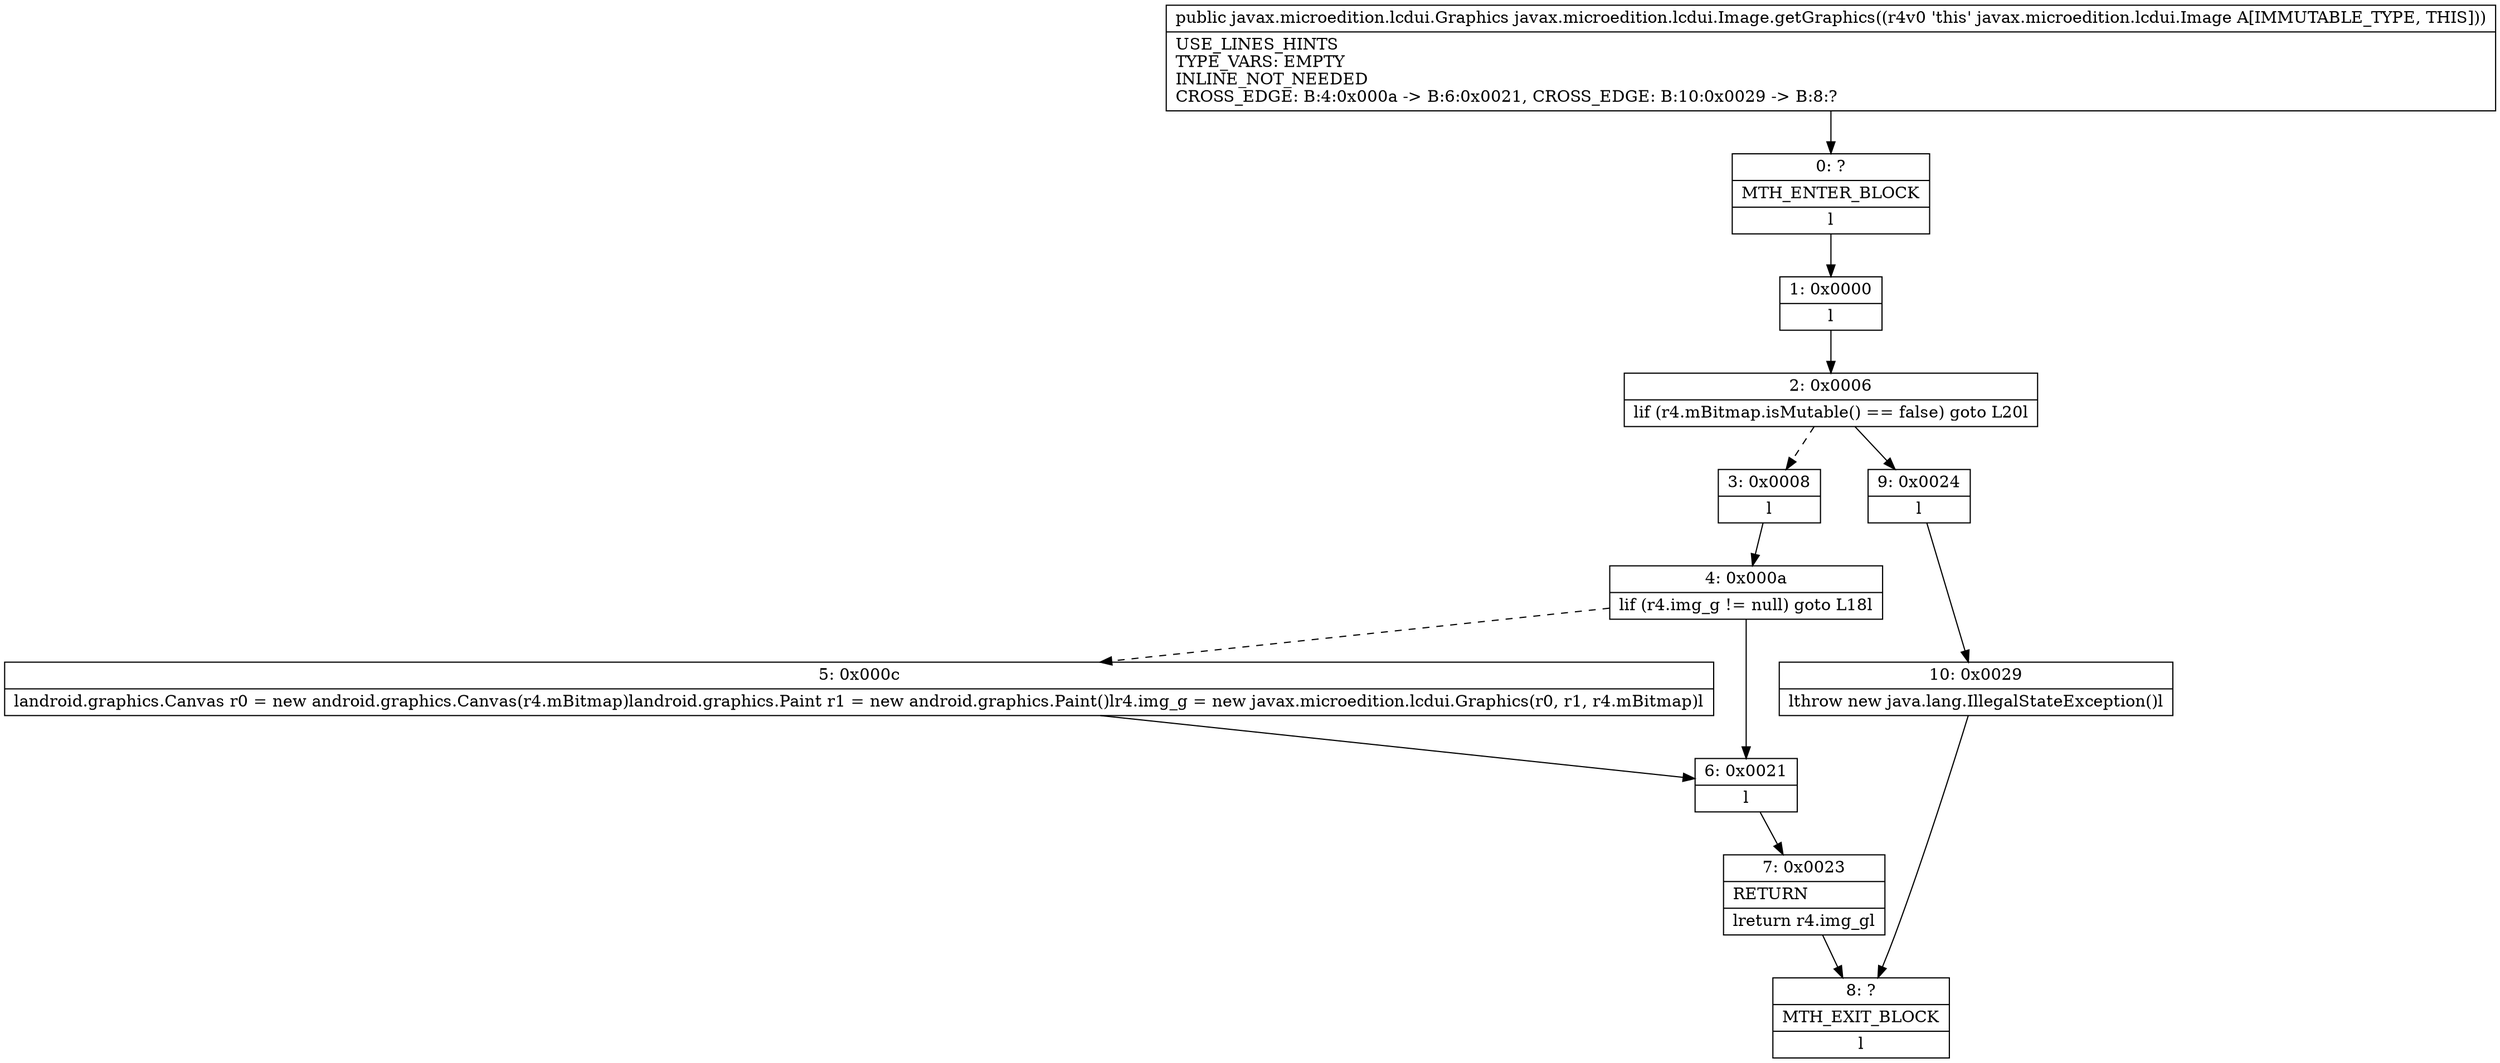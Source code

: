 digraph "CFG forjavax.microedition.lcdui.Image.getGraphics()Ljavax\/microedition\/lcdui\/Graphics;" {
Node_0 [shape=record,label="{0\:\ ?|MTH_ENTER_BLOCK\l|l}"];
Node_1 [shape=record,label="{1\:\ 0x0000|l}"];
Node_2 [shape=record,label="{2\:\ 0x0006|lif (r4.mBitmap.isMutable() == false) goto L20l}"];
Node_3 [shape=record,label="{3\:\ 0x0008|l}"];
Node_4 [shape=record,label="{4\:\ 0x000a|lif (r4.img_g != null) goto L18l}"];
Node_5 [shape=record,label="{5\:\ 0x000c|landroid.graphics.Canvas r0 = new android.graphics.Canvas(r4.mBitmap)landroid.graphics.Paint r1 = new android.graphics.Paint()lr4.img_g = new javax.microedition.lcdui.Graphics(r0, r1, r4.mBitmap)l}"];
Node_6 [shape=record,label="{6\:\ 0x0021|l}"];
Node_7 [shape=record,label="{7\:\ 0x0023|RETURN\l|lreturn r4.img_gl}"];
Node_8 [shape=record,label="{8\:\ ?|MTH_EXIT_BLOCK\l|l}"];
Node_9 [shape=record,label="{9\:\ 0x0024|l}"];
Node_10 [shape=record,label="{10\:\ 0x0029|lthrow new java.lang.IllegalStateException()l}"];
MethodNode[shape=record,label="{public javax.microedition.lcdui.Graphics javax.microedition.lcdui.Image.getGraphics((r4v0 'this' javax.microedition.lcdui.Image A[IMMUTABLE_TYPE, THIS]))  | USE_LINES_HINTS\lTYPE_VARS: EMPTY\lINLINE_NOT_NEEDED\lCROSS_EDGE: B:4:0x000a \-\> B:6:0x0021, CROSS_EDGE: B:10:0x0029 \-\> B:8:?\l}"];
MethodNode -> Node_0;
Node_0 -> Node_1;
Node_1 -> Node_2;
Node_2 -> Node_3[style=dashed];
Node_2 -> Node_9;
Node_3 -> Node_4;
Node_4 -> Node_5[style=dashed];
Node_4 -> Node_6;
Node_5 -> Node_6;
Node_6 -> Node_7;
Node_7 -> Node_8;
Node_9 -> Node_10;
Node_10 -> Node_8;
}


